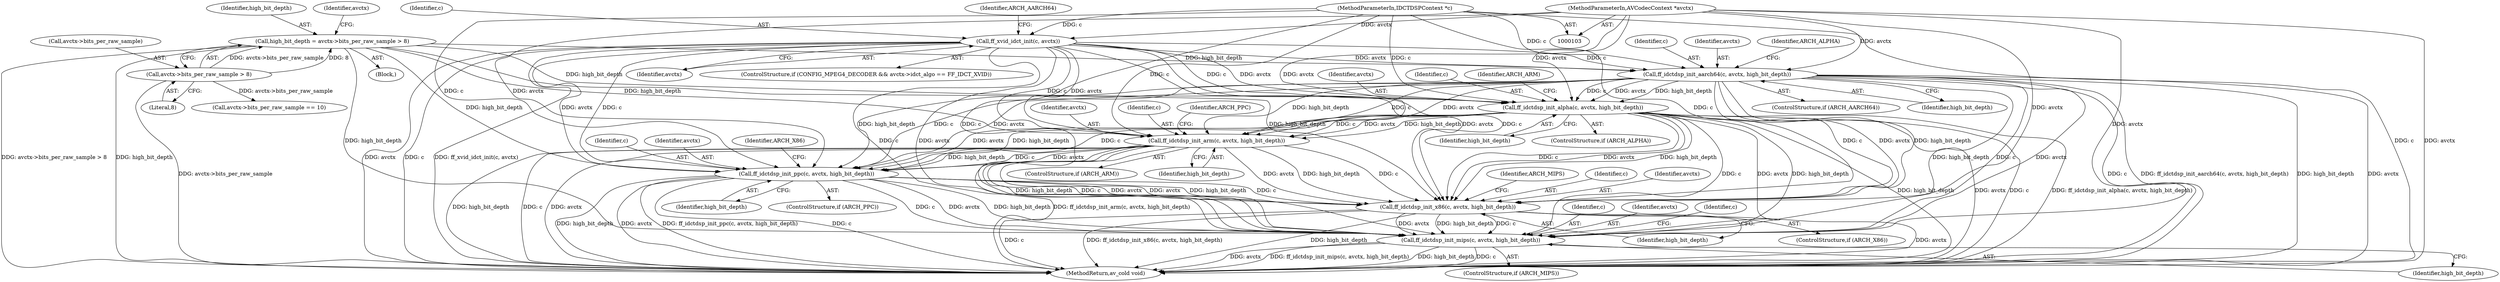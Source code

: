 digraph "0_FFmpeg_b3332a182f8ba33a34542e4a0370f38b914ccf7d@pointer" {
"1000397" [label="(Call,ff_idctdsp_init_ppc(c, avctx, high_bit_depth))"];
"1000374" [label="(Call,ff_xvid_idct_init(c, avctx))"];
"1000104" [label="(MethodParameterIn,IDCTDSPContext *c)"];
"1000105" [label="(MethodParameterIn,AVCodecContext *avctx)"];
"1000379" [label="(Call,ff_idctdsp_init_aarch64(c, avctx, high_bit_depth))"];
"1000108" [label="(Call,high_bit_depth = avctx->bits_per_raw_sample > 8)"];
"1000110" [label="(Call,avctx->bits_per_raw_sample > 8)"];
"1000385" [label="(Call,ff_idctdsp_init_alpha(c, avctx, high_bit_depth))"];
"1000391" [label="(Call,ff_idctdsp_init_arm(c, avctx, high_bit_depth))"];
"1000403" [label="(Call,ff_idctdsp_init_x86(c, avctx, high_bit_depth))"];
"1000409" [label="(Call,ff_idctdsp_init_mips(c, avctx, high_bit_depth))"];
"1000109" [label="(Identifier,high_bit_depth)"];
"1000386" [label="(Identifier,c)"];
"1000389" [label="(ControlStructure,if (ARCH_ARM))"];
"1000408" [label="(Identifier,ARCH_MIPS)"];
"1000410" [label="(Identifier,c)"];
"1000412" [label="(Identifier,high_bit_depth)"];
"1000118" [label="(Identifier,avctx)"];
"1000406" [label="(Identifier,high_bit_depth)"];
"1000105" [label="(MethodParameterIn,AVCodecContext *avctx)"];
"1000404" [label="(Identifier,c)"];
"1000379" [label="(Call,ff_idctdsp_init_aarch64(c, avctx, high_bit_depth))"];
"1000409" [label="(Call,ff_idctdsp_init_mips(c, avctx, high_bit_depth))"];
"1000384" [label="(Identifier,ARCH_ALPHA)"];
"1000375" [label="(Identifier,c)"];
"1000420" [label="(MethodReturn,av_cold void)"];
"1000407" [label="(ControlStructure,if (ARCH_MIPS))"];
"1000401" [label="(ControlStructure,if (ARCH_X86))"];
"1000405" [label="(Identifier,avctx)"];
"1000110" [label="(Call,avctx->bits_per_raw_sample > 8)"];
"1000380" [label="(Identifier,c)"];
"1000391" [label="(Call,ff_idctdsp_init_arm(c, avctx, high_bit_depth))"];
"1000377" [label="(ControlStructure,if (ARCH_AARCH64))"];
"1000374" [label="(Call,ff_xvid_idct_init(c, avctx))"];
"1000378" [label="(Identifier,ARCH_AARCH64)"];
"1000111" [label="(Call,avctx->bits_per_raw_sample)"];
"1000398" [label="(Identifier,c)"];
"1000114" [label="(Literal,8)"];
"1000390" [label="(Identifier,ARCH_ARM)"];
"1000411" [label="(Identifier,avctx)"];
"1000385" [label="(Call,ff_idctdsp_init_alpha(c, avctx, high_bit_depth))"];
"1000382" [label="(Identifier,high_bit_depth)"];
"1000415" [label="(Identifier,c)"];
"1000399" [label="(Identifier,avctx)"];
"1000104" [label="(MethodParameterIn,IDCTDSPContext *c)"];
"1000397" [label="(Call,ff_idctdsp_init_ppc(c, avctx, high_bit_depth))"];
"1000400" [label="(Identifier,high_bit_depth)"];
"1000376" [label="(Identifier,avctx)"];
"1000388" [label="(Identifier,high_bit_depth)"];
"1000392" [label="(Identifier,c)"];
"1000396" [label="(Identifier,ARCH_PPC)"];
"1000108" [label="(Call,high_bit_depth = avctx->bits_per_raw_sample > 8)"];
"1000403" [label="(Call,ff_idctdsp_init_x86(c, avctx, high_bit_depth))"];
"1000106" [label="(Block,)"];
"1000387" [label="(Identifier,avctx)"];
"1000394" [label="(Identifier,high_bit_depth)"];
"1000202" [label="(Call,avctx->bits_per_raw_sample == 10)"];
"1000402" [label="(Identifier,ARCH_X86)"];
"1000381" [label="(Identifier,avctx)"];
"1000393" [label="(Identifier,avctx)"];
"1000383" [label="(ControlStructure,if (ARCH_ALPHA))"];
"1000395" [label="(ControlStructure,if (ARCH_PPC))"];
"1000366" [label="(ControlStructure,if (CONFIG_MPEG4_DECODER && avctx->idct_algo == FF_IDCT_XVID))"];
"1000397" -> "1000395"  [label="AST: "];
"1000397" -> "1000400"  [label="CFG: "];
"1000398" -> "1000397"  [label="AST: "];
"1000399" -> "1000397"  [label="AST: "];
"1000400" -> "1000397"  [label="AST: "];
"1000402" -> "1000397"  [label="CFG: "];
"1000397" -> "1000420"  [label="DDG: ff_idctdsp_init_ppc(c, avctx, high_bit_depth)"];
"1000397" -> "1000420"  [label="DDG: c"];
"1000397" -> "1000420"  [label="DDG: high_bit_depth"];
"1000397" -> "1000420"  [label="DDG: avctx"];
"1000374" -> "1000397"  [label="DDG: c"];
"1000374" -> "1000397"  [label="DDG: avctx"];
"1000379" -> "1000397"  [label="DDG: c"];
"1000379" -> "1000397"  [label="DDG: avctx"];
"1000379" -> "1000397"  [label="DDG: high_bit_depth"];
"1000385" -> "1000397"  [label="DDG: c"];
"1000385" -> "1000397"  [label="DDG: avctx"];
"1000385" -> "1000397"  [label="DDG: high_bit_depth"];
"1000391" -> "1000397"  [label="DDG: c"];
"1000391" -> "1000397"  [label="DDG: avctx"];
"1000391" -> "1000397"  [label="DDG: high_bit_depth"];
"1000104" -> "1000397"  [label="DDG: c"];
"1000105" -> "1000397"  [label="DDG: avctx"];
"1000108" -> "1000397"  [label="DDG: high_bit_depth"];
"1000397" -> "1000403"  [label="DDG: c"];
"1000397" -> "1000403"  [label="DDG: avctx"];
"1000397" -> "1000403"  [label="DDG: high_bit_depth"];
"1000397" -> "1000409"  [label="DDG: c"];
"1000397" -> "1000409"  [label="DDG: avctx"];
"1000397" -> "1000409"  [label="DDG: high_bit_depth"];
"1000374" -> "1000366"  [label="AST: "];
"1000374" -> "1000376"  [label="CFG: "];
"1000375" -> "1000374"  [label="AST: "];
"1000376" -> "1000374"  [label="AST: "];
"1000378" -> "1000374"  [label="CFG: "];
"1000374" -> "1000420"  [label="DDG: avctx"];
"1000374" -> "1000420"  [label="DDG: c"];
"1000374" -> "1000420"  [label="DDG: ff_xvid_idct_init(c, avctx)"];
"1000104" -> "1000374"  [label="DDG: c"];
"1000105" -> "1000374"  [label="DDG: avctx"];
"1000374" -> "1000379"  [label="DDG: c"];
"1000374" -> "1000379"  [label="DDG: avctx"];
"1000374" -> "1000385"  [label="DDG: c"];
"1000374" -> "1000385"  [label="DDG: avctx"];
"1000374" -> "1000391"  [label="DDG: c"];
"1000374" -> "1000391"  [label="DDG: avctx"];
"1000374" -> "1000403"  [label="DDG: c"];
"1000374" -> "1000403"  [label="DDG: avctx"];
"1000374" -> "1000409"  [label="DDG: c"];
"1000374" -> "1000409"  [label="DDG: avctx"];
"1000104" -> "1000103"  [label="AST: "];
"1000104" -> "1000420"  [label="DDG: c"];
"1000104" -> "1000379"  [label="DDG: c"];
"1000104" -> "1000385"  [label="DDG: c"];
"1000104" -> "1000391"  [label="DDG: c"];
"1000104" -> "1000403"  [label="DDG: c"];
"1000104" -> "1000409"  [label="DDG: c"];
"1000105" -> "1000103"  [label="AST: "];
"1000105" -> "1000420"  [label="DDG: avctx"];
"1000105" -> "1000379"  [label="DDG: avctx"];
"1000105" -> "1000385"  [label="DDG: avctx"];
"1000105" -> "1000391"  [label="DDG: avctx"];
"1000105" -> "1000403"  [label="DDG: avctx"];
"1000105" -> "1000409"  [label="DDG: avctx"];
"1000379" -> "1000377"  [label="AST: "];
"1000379" -> "1000382"  [label="CFG: "];
"1000380" -> "1000379"  [label="AST: "];
"1000381" -> "1000379"  [label="AST: "];
"1000382" -> "1000379"  [label="AST: "];
"1000384" -> "1000379"  [label="CFG: "];
"1000379" -> "1000420"  [label="DDG: c"];
"1000379" -> "1000420"  [label="DDG: ff_idctdsp_init_aarch64(c, avctx, high_bit_depth)"];
"1000379" -> "1000420"  [label="DDG: high_bit_depth"];
"1000379" -> "1000420"  [label="DDG: avctx"];
"1000108" -> "1000379"  [label="DDG: high_bit_depth"];
"1000379" -> "1000385"  [label="DDG: c"];
"1000379" -> "1000385"  [label="DDG: avctx"];
"1000379" -> "1000385"  [label="DDG: high_bit_depth"];
"1000379" -> "1000391"  [label="DDG: c"];
"1000379" -> "1000391"  [label="DDG: avctx"];
"1000379" -> "1000391"  [label="DDG: high_bit_depth"];
"1000379" -> "1000403"  [label="DDG: c"];
"1000379" -> "1000403"  [label="DDG: avctx"];
"1000379" -> "1000403"  [label="DDG: high_bit_depth"];
"1000379" -> "1000409"  [label="DDG: c"];
"1000379" -> "1000409"  [label="DDG: avctx"];
"1000379" -> "1000409"  [label="DDG: high_bit_depth"];
"1000108" -> "1000106"  [label="AST: "];
"1000108" -> "1000110"  [label="CFG: "];
"1000109" -> "1000108"  [label="AST: "];
"1000110" -> "1000108"  [label="AST: "];
"1000118" -> "1000108"  [label="CFG: "];
"1000108" -> "1000420"  [label="DDG: avctx->bits_per_raw_sample > 8"];
"1000108" -> "1000420"  [label="DDG: high_bit_depth"];
"1000110" -> "1000108"  [label="DDG: avctx->bits_per_raw_sample"];
"1000110" -> "1000108"  [label="DDG: 8"];
"1000108" -> "1000385"  [label="DDG: high_bit_depth"];
"1000108" -> "1000391"  [label="DDG: high_bit_depth"];
"1000108" -> "1000403"  [label="DDG: high_bit_depth"];
"1000108" -> "1000409"  [label="DDG: high_bit_depth"];
"1000110" -> "1000114"  [label="CFG: "];
"1000111" -> "1000110"  [label="AST: "];
"1000114" -> "1000110"  [label="AST: "];
"1000110" -> "1000420"  [label="DDG: avctx->bits_per_raw_sample"];
"1000110" -> "1000202"  [label="DDG: avctx->bits_per_raw_sample"];
"1000385" -> "1000383"  [label="AST: "];
"1000385" -> "1000388"  [label="CFG: "];
"1000386" -> "1000385"  [label="AST: "];
"1000387" -> "1000385"  [label="AST: "];
"1000388" -> "1000385"  [label="AST: "];
"1000390" -> "1000385"  [label="CFG: "];
"1000385" -> "1000420"  [label="DDG: high_bit_depth"];
"1000385" -> "1000420"  [label="DDG: avctx"];
"1000385" -> "1000420"  [label="DDG: c"];
"1000385" -> "1000420"  [label="DDG: ff_idctdsp_init_alpha(c, avctx, high_bit_depth)"];
"1000385" -> "1000391"  [label="DDG: c"];
"1000385" -> "1000391"  [label="DDG: avctx"];
"1000385" -> "1000391"  [label="DDG: high_bit_depth"];
"1000385" -> "1000403"  [label="DDG: c"];
"1000385" -> "1000403"  [label="DDG: avctx"];
"1000385" -> "1000403"  [label="DDG: high_bit_depth"];
"1000385" -> "1000409"  [label="DDG: c"];
"1000385" -> "1000409"  [label="DDG: avctx"];
"1000385" -> "1000409"  [label="DDG: high_bit_depth"];
"1000391" -> "1000389"  [label="AST: "];
"1000391" -> "1000394"  [label="CFG: "];
"1000392" -> "1000391"  [label="AST: "];
"1000393" -> "1000391"  [label="AST: "];
"1000394" -> "1000391"  [label="AST: "];
"1000396" -> "1000391"  [label="CFG: "];
"1000391" -> "1000420"  [label="DDG: high_bit_depth"];
"1000391" -> "1000420"  [label="DDG: c"];
"1000391" -> "1000420"  [label="DDG: avctx"];
"1000391" -> "1000420"  [label="DDG: ff_idctdsp_init_arm(c, avctx, high_bit_depth)"];
"1000391" -> "1000403"  [label="DDG: c"];
"1000391" -> "1000403"  [label="DDG: avctx"];
"1000391" -> "1000403"  [label="DDG: high_bit_depth"];
"1000391" -> "1000409"  [label="DDG: c"];
"1000391" -> "1000409"  [label="DDG: avctx"];
"1000391" -> "1000409"  [label="DDG: high_bit_depth"];
"1000403" -> "1000401"  [label="AST: "];
"1000403" -> "1000406"  [label="CFG: "];
"1000404" -> "1000403"  [label="AST: "];
"1000405" -> "1000403"  [label="AST: "];
"1000406" -> "1000403"  [label="AST: "];
"1000408" -> "1000403"  [label="CFG: "];
"1000403" -> "1000420"  [label="DDG: avctx"];
"1000403" -> "1000420"  [label="DDG: c"];
"1000403" -> "1000420"  [label="DDG: ff_idctdsp_init_x86(c, avctx, high_bit_depth)"];
"1000403" -> "1000420"  [label="DDG: high_bit_depth"];
"1000403" -> "1000409"  [label="DDG: c"];
"1000403" -> "1000409"  [label="DDG: avctx"];
"1000403" -> "1000409"  [label="DDG: high_bit_depth"];
"1000409" -> "1000407"  [label="AST: "];
"1000409" -> "1000412"  [label="CFG: "];
"1000410" -> "1000409"  [label="AST: "];
"1000411" -> "1000409"  [label="AST: "];
"1000412" -> "1000409"  [label="AST: "];
"1000415" -> "1000409"  [label="CFG: "];
"1000409" -> "1000420"  [label="DDG: avctx"];
"1000409" -> "1000420"  [label="DDG: ff_idctdsp_init_mips(c, avctx, high_bit_depth)"];
"1000409" -> "1000420"  [label="DDG: high_bit_depth"];
"1000409" -> "1000420"  [label="DDG: c"];
}
